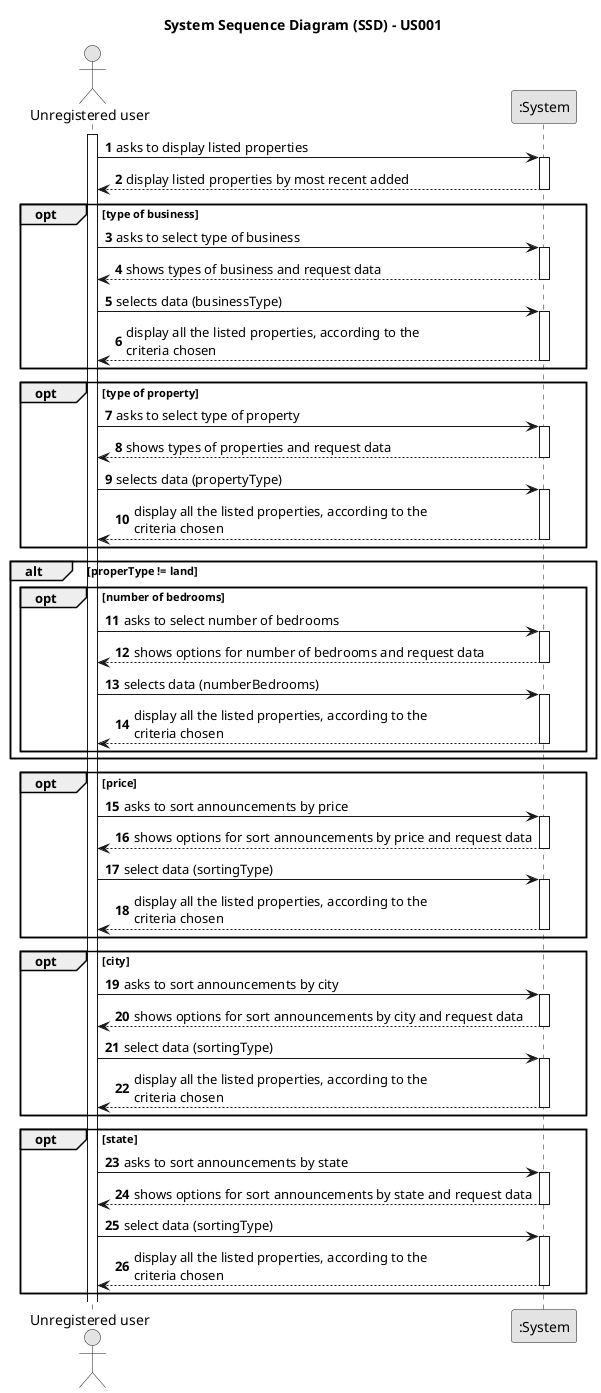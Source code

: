 @startuml
skinparam monochrome true
skinparam packageStyle rectangle
skinparam shadowing false

title System Sequence Diagram (SSD) - US001

autonumber

actor "Unregistered user" as User
participant ":System" as System

activate User

    User -> System : asks to display listed properties
    activate System

    System --> User : display listed properties by most recent added
    deactivate System

    opt type of business
        User -> System : asks to select type of business
        activate System

        System --> User : shows types of business and request data
        deactivate System

        User -> System : selects data (businessType)
        activate System

        System --> User : display all the listed properties, according to the \ncriteria chosen
        deactivate System
    end

    opt type of property
        User -> System : asks to select type of property
        activate System

        System --> User : shows types of properties and request data
        deactivate System

        User -> System : selects data (propertyType)
        activate System

        System --> User : display all the listed properties, according to the \ncriteria chosen
        deactivate System
    end

    alt properType != land

        opt number of bedrooms
            User -> System : asks to select number of bedrooms
            activate System

            System --> User : shows options for number of bedrooms and request data
            deactivate System

            User -> System : selects data (numberBedrooms)
            activate System

            System --> User : display all the listed properties, according to the \ncriteria chosen
            deactivate System
        end

    end

    opt price
        User -> System : asks to sort announcements by price
        activate System

        System --> User : shows options for sort announcements by price and request data
        deactivate System

        User -> System : select data (sortingType)
        activate System

        System --> User : display all the listed properties, according to the \ncriteria chosen
        deactivate System
    end

    opt city
        User -> System : asks to sort announcements by city
        activate System

        System --> User : shows options for sort announcements by city and request data
        deactivate System

        User -> System : select data (sortingType)
        activate System

        System --> User : display all the listed properties, according to the \ncriteria chosen
        deactivate System
    end

    opt state
        User -> System : asks to sort announcements by state
        activate System

        System --> User :  shows options for sort announcements by state and request data
        deactivate System

        User -> System : select data (sortingType)
        activate System

        System --> User : display all the listed properties, according to the \ncriteria chosen
        deactivate System
    end


@enduml